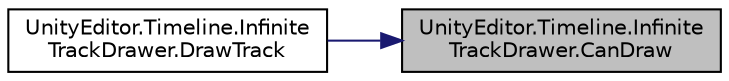 digraph "UnityEditor.Timeline.InfiniteTrackDrawer.CanDraw"
{
 // LATEX_PDF_SIZE
  edge [fontname="Helvetica",fontsize="10",labelfontname="Helvetica",labelfontsize="10"];
  node [fontname="Helvetica",fontsize="10",shape=record];
  rankdir="RL";
  Node1 [label="UnityEditor.Timeline.Infinite\lTrackDrawer.CanDraw",height=0.2,width=0.4,color="black", fillcolor="grey75", style="filled", fontcolor="black",tooltip=" "];
  Node1 -> Node2 [dir="back",color="midnightblue",fontsize="10",style="solid",fontname="Helvetica"];
  Node2 [label="UnityEditor.Timeline.Infinite\lTrackDrawer.DrawTrack",height=0.2,width=0.4,color="black", fillcolor="white", style="filled",URL="$class_unity_editor_1_1_timeline_1_1_infinite_track_drawer.html#a5690bd567ae2be6f53a62707422ac5d8",tooltip=" "];
}
